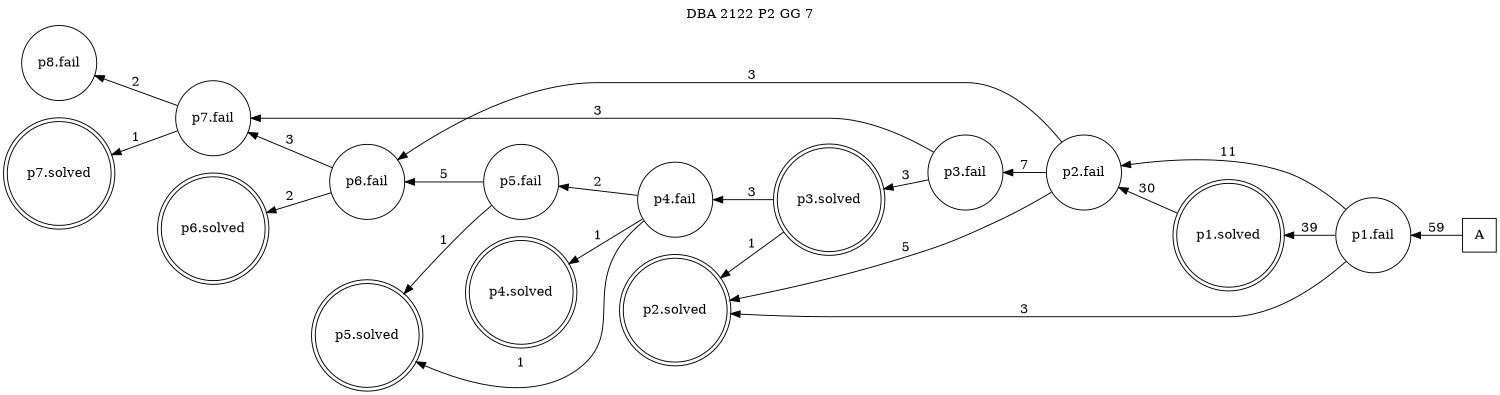 digraph DBA_2122_P2_GG_7 {
labelloc="tl"
label= " DBA 2122 P2 GG 7 "
rankdir="RL";
graph [ size=" 10 , 10 !"]

"A" [shape="square" label="A"]
"p1.fail" [shape="circle" label="p1.fail"]
"p1.solved" [shape="doublecircle" label="p1.solved"]
"p2.fail" [shape="circle" label="p2.fail"]
"p3.fail" [shape="circle" label="p3.fail"]
"p3.solved" [shape="doublecircle" label="p3.solved"]
"p2.solved" [shape="doublecircle" label="p2.solved"]
"p4.fail" [shape="circle" label="p4.fail"]
"p5.fail" [shape="circle" label="p5.fail"]
"p5.solved" [shape="doublecircle" label="p5.solved"]
"p4.solved" [shape="doublecircle" label="p4.solved"]
"p6.fail" [shape="circle" label="p6.fail"]
"p6.solved" [shape="doublecircle" label="p6.solved"]
"p7.fail" [shape="circle" label="p7.fail"]
"p8.fail" [shape="circle" label="p8.fail"]
"p7.solved" [shape="doublecircle" label="p7.solved"]
"A" -> "p1.fail" [ label=59]
"p1.fail" -> "p1.solved" [ label=39]
"p1.fail" -> "p2.fail" [ label=11]
"p1.fail" -> "p2.solved" [ label=3]
"p1.solved" -> "p2.fail" [ label=30]
"p2.fail" -> "p3.fail" [ label=7]
"p2.fail" -> "p2.solved" [ label=5]
"p2.fail" -> "p6.fail" [ label=3]
"p3.fail" -> "p3.solved" [ label=3]
"p3.fail" -> "p7.fail" [ label=3]
"p3.solved" -> "p2.solved" [ label=1]
"p3.solved" -> "p4.fail" [ label=3]
"p4.fail" -> "p5.fail" [ label=2]
"p4.fail" -> "p5.solved" [ label=1]
"p4.fail" -> "p4.solved" [ label=1]
"p5.fail" -> "p5.solved" [ label=1]
"p5.fail" -> "p6.fail" [ label=5]
"p6.fail" -> "p6.solved" [ label=2]
"p6.fail" -> "p7.fail" [ label=3]
"p7.fail" -> "p8.fail" [ label=2]
"p7.fail" -> "p7.solved" [ label=1]
}
